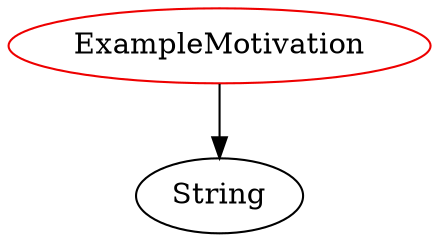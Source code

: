 digraph examplemotivation{
ExampleMotivation	[shape=oval, color=red2, label="ExampleMotivation"];
ExampleMotivation -> String;
}
